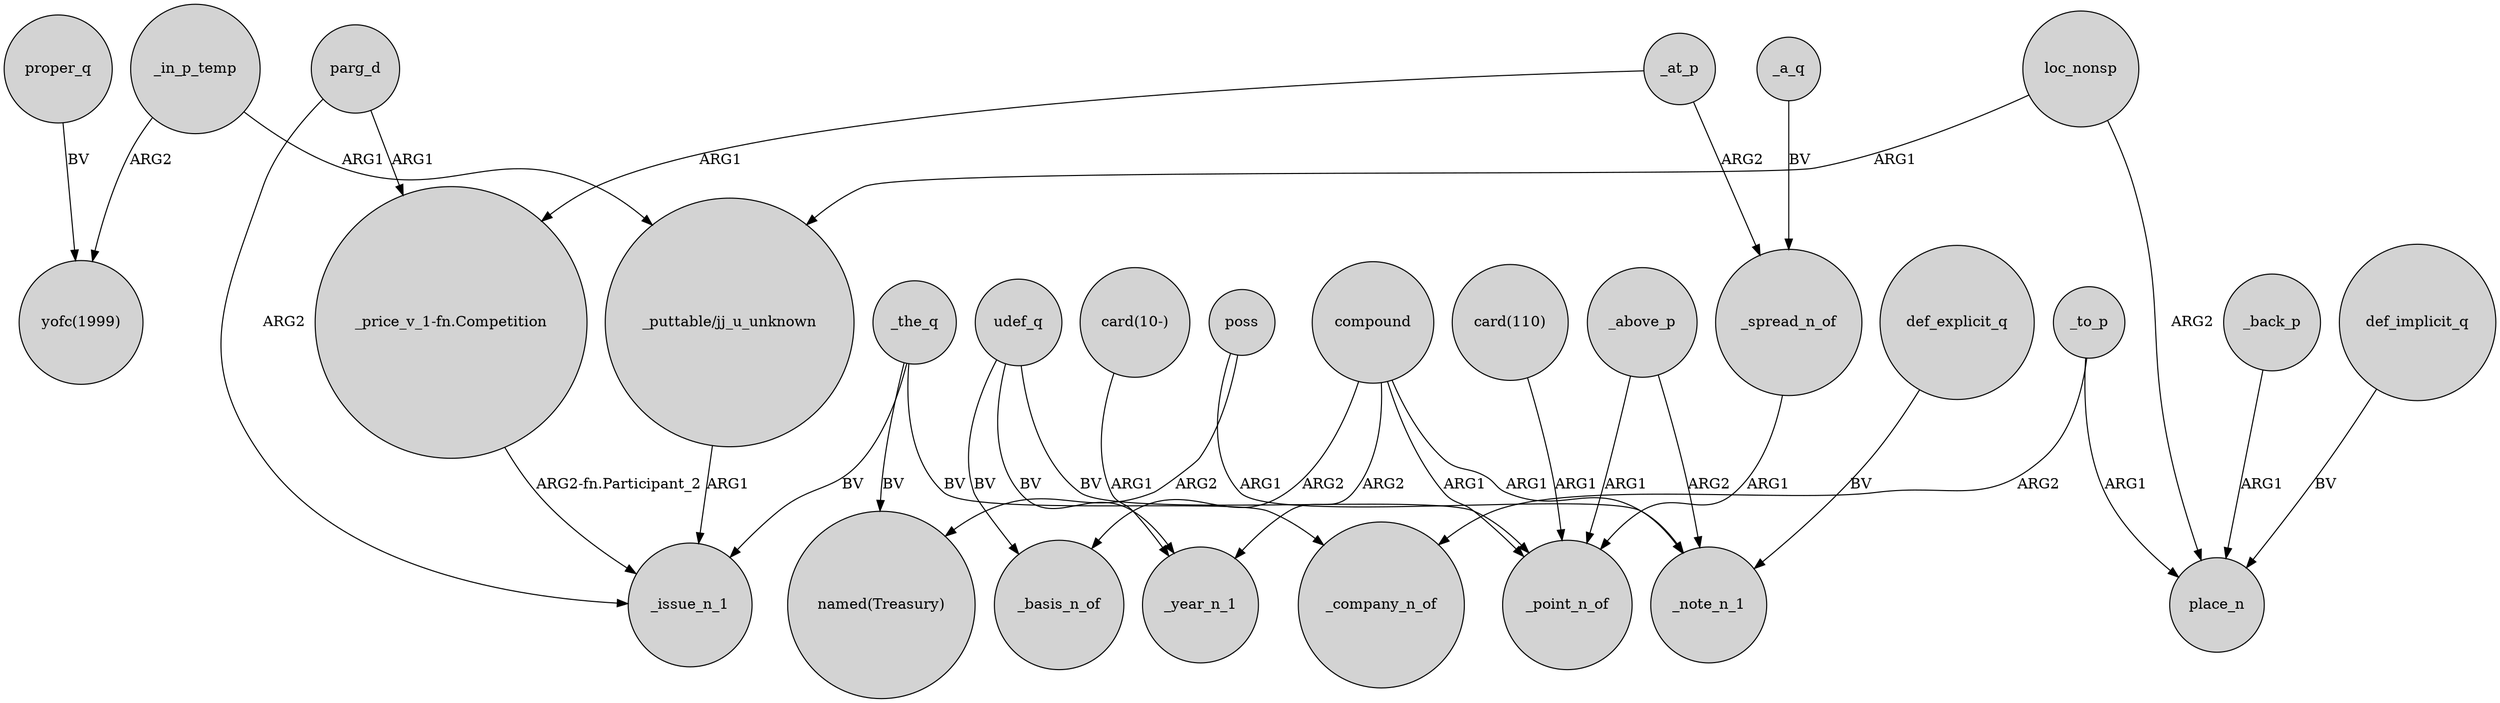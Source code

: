 digraph {
	node [shape=circle style=filled]
	_in_p_temp -> "_puttable/jj_u_unknown" [label=ARG1]
	"_puttable/jj_u_unknown" -> _issue_n_1 [label=ARG1]
	loc_nonsp -> "_puttable/jj_u_unknown" [label=ARG1]
	def_implicit_q -> place_n [label=BV]
	udef_q -> _basis_n_of [label=BV]
	poss -> "named(Treasury)" [label=ARG2]
	_above_p -> _point_n_of [label=ARG1]
	_at_p -> "_price_v_1-fn.Competition" [label=ARG1]
	proper_q -> "yofc(1999)" [label=BV]
	"_price_v_1-fn.Competition" -> _issue_n_1 [label="ARG2-fn.Participant_2"]
	def_explicit_q -> _note_n_1 [label=BV]
	compound -> _year_n_1 [label=ARG2]
	_back_p -> place_n [label=ARG1]
	_at_p -> _spread_n_of [label=ARG2]
	compound -> _note_n_1 [label=ARG1]
	_to_p -> place_n [label=ARG1]
	poss -> _note_n_1 [label=ARG1]
	_above_p -> _note_n_1 [label=ARG2]
	_the_q -> "named(Treasury)" [label=BV]
	loc_nonsp -> place_n [label=ARG2]
	_spread_n_of -> _point_n_of [label=ARG1]
	parg_d -> _issue_n_1 [label=ARG2]
	_in_p_temp -> "yofc(1999)" [label=ARG2]
	_a_q -> _spread_n_of [label=BV]
	compound -> _point_n_of [label=ARG1]
	_to_p -> _company_n_of [label=ARG2]
	"card(10-)" -> _year_n_1 [label=ARG1]
	udef_q -> _year_n_1 [label=BV]
	udef_q -> _point_n_of [label=BV]
	parg_d -> "_price_v_1-fn.Competition" [label=ARG1]
	_the_q -> _company_n_of [label=BV]
	compound -> _basis_n_of [label=ARG2]
	"card(110)" -> _point_n_of [label=ARG1]
	_the_q -> _issue_n_1 [label=BV]
}
